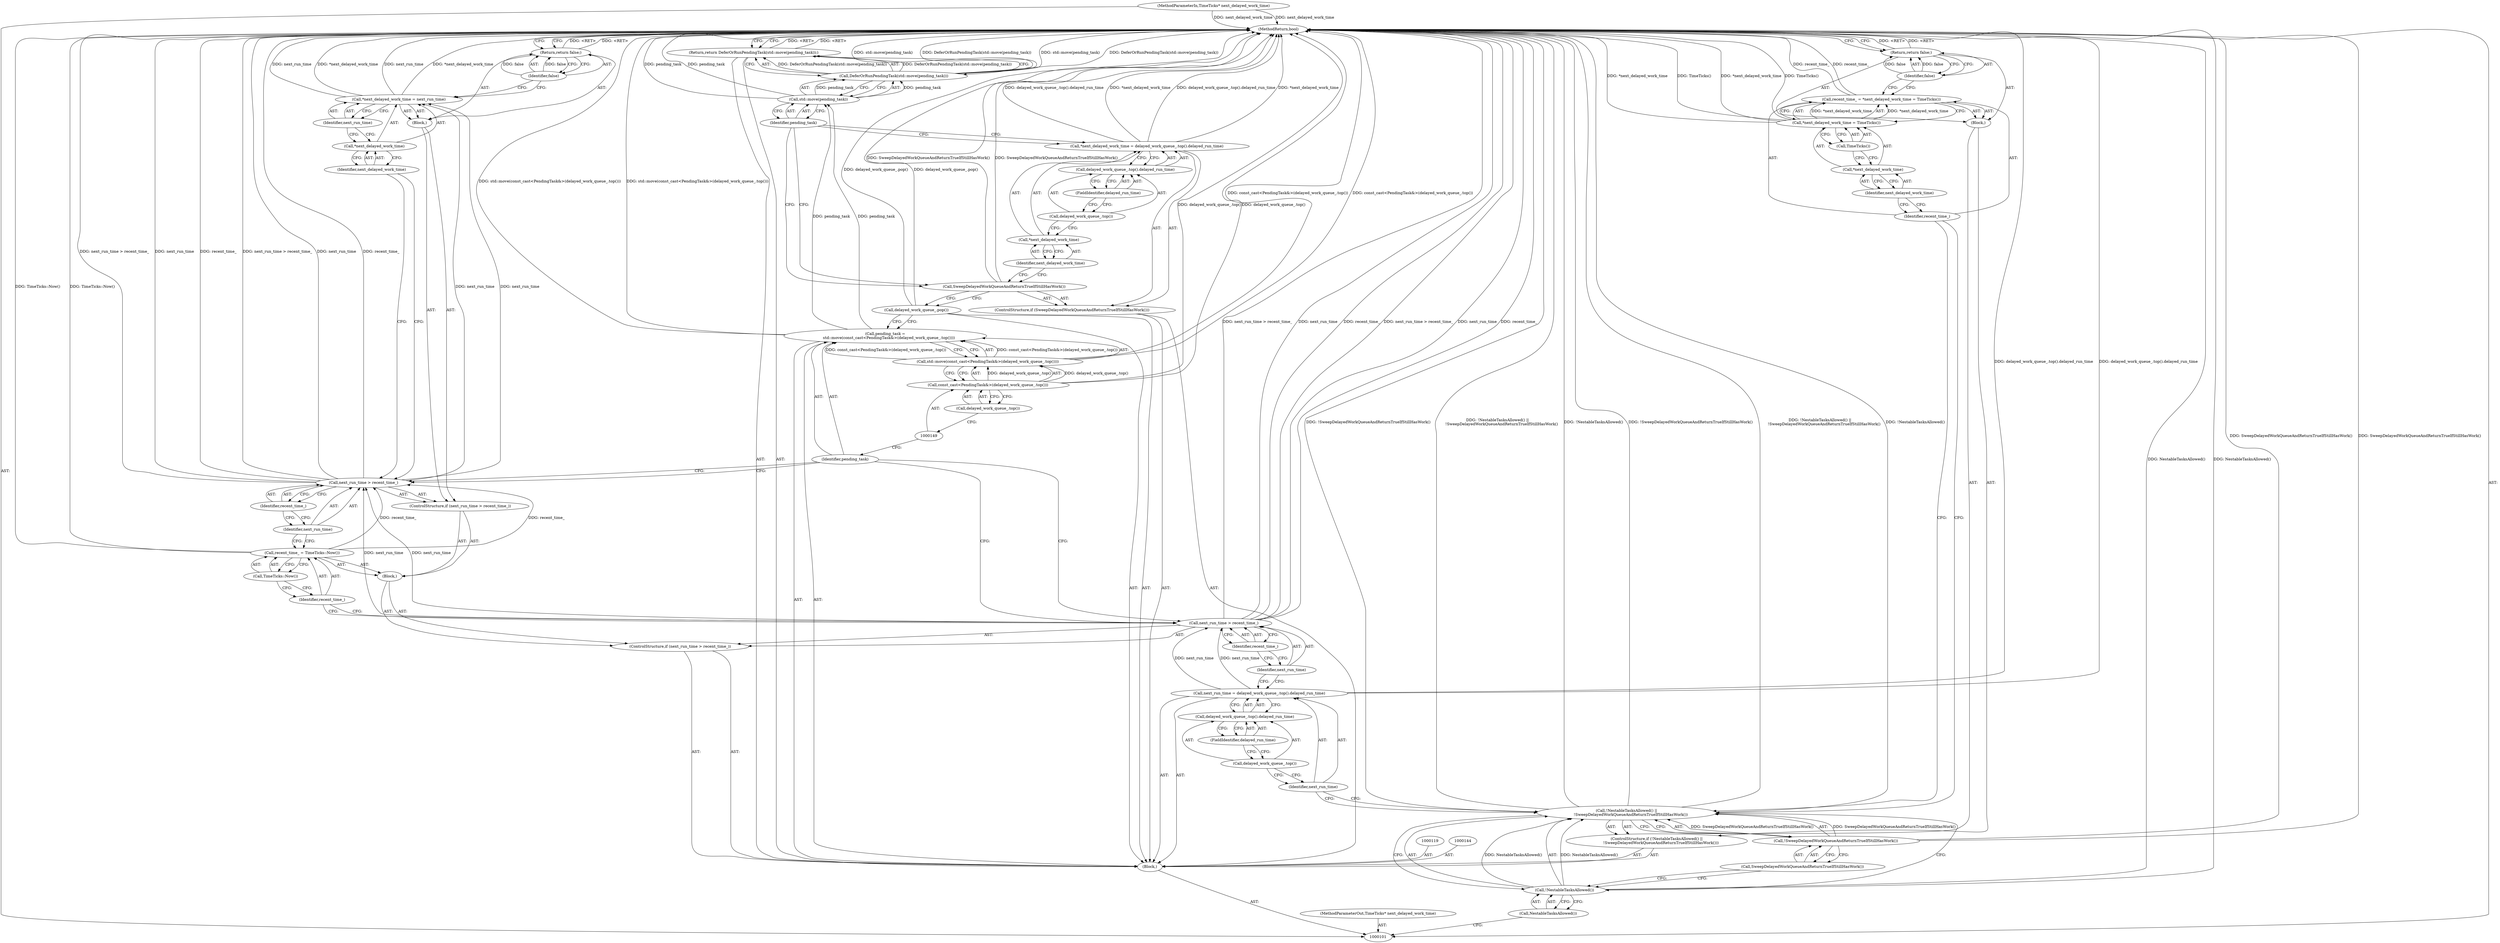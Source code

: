 digraph "0_Chrome_3ff403eecdd23a39853a4ebca52023fbba6c5d00" {
"1000164" [label="(MethodReturn,bool)"];
"1000102" [label="(MethodParameterIn,TimeTicks* next_delayed_work_time)"];
"1000231" [label="(MethodParameterOut,TimeTicks* next_delayed_work_time)"];
"1000103" [label="(Block,)"];
"1000125" [label="(ControlStructure,if (next_run_time > recent_time_))"];
"1000128" [label="(Identifier,recent_time_)"];
"1000129" [label="(Block,)"];
"1000126" [label="(Call,next_run_time > recent_time_)"];
"1000127" [label="(Identifier,next_run_time)"];
"1000132" [label="(Call,TimeTicks::Now())"];
"1000130" [label="(Call,recent_time_ = TimeTicks::Now())"];
"1000131" [label="(Identifier,recent_time_)"];
"1000136" [label="(Identifier,recent_time_)"];
"1000137" [label="(Block,)"];
"1000133" [label="(ControlStructure,if (next_run_time > recent_time_))"];
"1000134" [label="(Call,next_run_time > recent_time_)"];
"1000135" [label="(Identifier,next_run_time)"];
"1000141" [label="(Identifier,next_run_time)"];
"1000138" [label="(Call,*next_delayed_work_time = next_run_time)"];
"1000139" [label="(Call,*next_delayed_work_time)"];
"1000140" [label="(Identifier,next_delayed_work_time)"];
"1000143" [label="(Identifier,false)"];
"1000142" [label="(Return,return false;)"];
"1000145" [label="(Call,pending_task =\n      std::move(const_cast<PendingTask&>(delayed_work_queue_.top())))"];
"1000146" [label="(Identifier,pending_task)"];
"1000148" [label="(Call,const_cast<PendingTask&>(delayed_work_queue_.top()))"];
"1000150" [label="(Call,delayed_work_queue_.top())"];
"1000147" [label="(Call,std::move(const_cast<PendingTask&>(delayed_work_queue_.top())))"];
"1000104" [label="(ControlStructure,if (!NestableTasksAllowed() ||\n       !SweepDelayedWorkQueueAndReturnTrueIfStillHasWork()))"];
"1000105" [label="(Call,!NestableTasksAllowed() ||\n       !SweepDelayedWorkQueueAndReturnTrueIfStillHasWork())"];
"1000106" [label="(Call,!NestableTasksAllowed())"];
"1000107" [label="(Call,NestableTasksAllowed())"];
"1000151" [label="(Call,delayed_work_queue_.pop())"];
"1000152" [label="(ControlStructure,if (SweepDelayedWorkQueueAndReturnTrueIfStillHasWork()))"];
"1000153" [label="(Call,SweepDelayedWorkQueueAndReturnTrueIfStillHasWork())"];
"1000157" [label="(Call,delayed_work_queue_.top().delayed_run_time)"];
"1000158" [label="(Call,delayed_work_queue_.top())"];
"1000154" [label="(Call,*next_delayed_work_time = delayed_work_queue_.top().delayed_run_time)"];
"1000155" [label="(Call,*next_delayed_work_time)"];
"1000156" [label="(Identifier,next_delayed_work_time)"];
"1000159" [label="(FieldIdentifier,delayed_run_time)"];
"1000160" [label="(Return,return DeferOrRunPendingTask(std::move(pending_task));)"];
"1000162" [label="(Call,std::move(pending_task))"];
"1000163" [label="(Identifier,pending_task)"];
"1000161" [label="(Call,DeferOrRunPendingTask(std::move(pending_task)))"];
"1000110" [label="(Block,)"];
"1000108" [label="(Call,!SweepDelayedWorkQueueAndReturnTrueIfStillHasWork())"];
"1000109" [label="(Call,SweepDelayedWorkQueueAndReturnTrueIfStillHasWork())"];
"1000113" [label="(Call,*next_delayed_work_time = TimeTicks())"];
"1000114" [label="(Call,*next_delayed_work_time)"];
"1000115" [label="(Identifier,next_delayed_work_time)"];
"1000116" [label="(Call,TimeTicks())"];
"1000111" [label="(Call,recent_time_ = *next_delayed_work_time = TimeTicks())"];
"1000112" [label="(Identifier,recent_time_)"];
"1000118" [label="(Identifier,false)"];
"1000117" [label="(Return,return false;)"];
"1000120" [label="(Call,next_run_time = delayed_work_queue_.top().delayed_run_time)"];
"1000121" [label="(Identifier,next_run_time)"];
"1000122" [label="(Call,delayed_work_queue_.top().delayed_run_time)"];
"1000123" [label="(Call,delayed_work_queue_.top())"];
"1000124" [label="(FieldIdentifier,delayed_run_time)"];
"1000164" -> "1000101"  [label="AST: "];
"1000164" -> "1000117"  [label="CFG: "];
"1000164" -> "1000142"  [label="CFG: "];
"1000164" -> "1000160"  [label="CFG: "];
"1000117" -> "1000164"  [label="DDG: <RET>"];
"1000142" -> "1000164"  [label="DDG: <RET>"];
"1000160" -> "1000164"  [label="DDG: <RET>"];
"1000105" -> "1000164"  [label="DDG: !SweepDelayedWorkQueueAndReturnTrueIfStillHasWork()"];
"1000105" -> "1000164"  [label="DDG: !NestableTasksAllowed() ||\n       !SweepDelayedWorkQueueAndReturnTrueIfStillHasWork()"];
"1000105" -> "1000164"  [label="DDG: !NestableTasksAllowed()"];
"1000154" -> "1000164"  [label="DDG: delayed_work_queue_.top().delayed_run_time"];
"1000154" -> "1000164"  [label="DDG: *next_delayed_work_time"];
"1000113" -> "1000164"  [label="DDG: *next_delayed_work_time"];
"1000113" -> "1000164"  [label="DDG: TimeTicks()"];
"1000147" -> "1000164"  [label="DDG: const_cast<PendingTask&>(delayed_work_queue_.top())"];
"1000148" -> "1000164"  [label="DDG: delayed_work_queue_.top()"];
"1000126" -> "1000164"  [label="DDG: next_run_time > recent_time_"];
"1000126" -> "1000164"  [label="DDG: next_run_time"];
"1000126" -> "1000164"  [label="DDG: recent_time_"];
"1000106" -> "1000164"  [label="DDG: NestableTasksAllowed()"];
"1000151" -> "1000164"  [label="DDG: delayed_work_queue_.pop()"];
"1000130" -> "1000164"  [label="DDG: TimeTicks::Now()"];
"1000138" -> "1000164"  [label="DDG: next_run_time"];
"1000138" -> "1000164"  [label="DDG: *next_delayed_work_time"];
"1000134" -> "1000164"  [label="DDG: next_run_time > recent_time_"];
"1000134" -> "1000164"  [label="DDG: next_run_time"];
"1000134" -> "1000164"  [label="DDG: recent_time_"];
"1000153" -> "1000164"  [label="DDG: SweepDelayedWorkQueueAndReturnTrueIfStillHasWork()"];
"1000102" -> "1000164"  [label="DDG: next_delayed_work_time"];
"1000111" -> "1000164"  [label="DDG: recent_time_"];
"1000120" -> "1000164"  [label="DDG: delayed_work_queue_.top().delayed_run_time"];
"1000162" -> "1000164"  [label="DDG: pending_task"];
"1000161" -> "1000164"  [label="DDG: std::move(pending_task)"];
"1000161" -> "1000164"  [label="DDG: DeferOrRunPendingTask(std::move(pending_task))"];
"1000145" -> "1000164"  [label="DDG: std::move(const_cast<PendingTask&>(delayed_work_queue_.top()))"];
"1000108" -> "1000164"  [label="DDG: SweepDelayedWorkQueueAndReturnTrueIfStillHasWork()"];
"1000102" -> "1000101"  [label="AST: "];
"1000102" -> "1000164"  [label="DDG: next_delayed_work_time"];
"1000231" -> "1000101"  [label="AST: "];
"1000103" -> "1000101"  [label="AST: "];
"1000104" -> "1000103"  [label="AST: "];
"1000119" -> "1000103"  [label="AST: "];
"1000120" -> "1000103"  [label="AST: "];
"1000125" -> "1000103"  [label="AST: "];
"1000144" -> "1000103"  [label="AST: "];
"1000145" -> "1000103"  [label="AST: "];
"1000151" -> "1000103"  [label="AST: "];
"1000152" -> "1000103"  [label="AST: "];
"1000160" -> "1000103"  [label="AST: "];
"1000125" -> "1000103"  [label="AST: "];
"1000126" -> "1000125"  [label="AST: "];
"1000129" -> "1000125"  [label="AST: "];
"1000128" -> "1000126"  [label="AST: "];
"1000128" -> "1000127"  [label="CFG: "];
"1000126" -> "1000128"  [label="CFG: "];
"1000129" -> "1000125"  [label="AST: "];
"1000130" -> "1000129"  [label="AST: "];
"1000133" -> "1000129"  [label="AST: "];
"1000126" -> "1000125"  [label="AST: "];
"1000126" -> "1000128"  [label="CFG: "];
"1000127" -> "1000126"  [label="AST: "];
"1000128" -> "1000126"  [label="AST: "];
"1000131" -> "1000126"  [label="CFG: "];
"1000146" -> "1000126"  [label="CFG: "];
"1000126" -> "1000164"  [label="DDG: next_run_time > recent_time_"];
"1000126" -> "1000164"  [label="DDG: next_run_time"];
"1000126" -> "1000164"  [label="DDG: recent_time_"];
"1000120" -> "1000126"  [label="DDG: next_run_time"];
"1000126" -> "1000134"  [label="DDG: next_run_time"];
"1000127" -> "1000126"  [label="AST: "];
"1000127" -> "1000120"  [label="CFG: "];
"1000128" -> "1000127"  [label="CFG: "];
"1000132" -> "1000130"  [label="AST: "];
"1000132" -> "1000131"  [label="CFG: "];
"1000130" -> "1000132"  [label="CFG: "];
"1000130" -> "1000129"  [label="AST: "];
"1000130" -> "1000132"  [label="CFG: "];
"1000131" -> "1000130"  [label="AST: "];
"1000132" -> "1000130"  [label="AST: "];
"1000135" -> "1000130"  [label="CFG: "];
"1000130" -> "1000164"  [label="DDG: TimeTicks::Now()"];
"1000130" -> "1000134"  [label="DDG: recent_time_"];
"1000131" -> "1000130"  [label="AST: "];
"1000131" -> "1000126"  [label="CFG: "];
"1000132" -> "1000131"  [label="CFG: "];
"1000136" -> "1000134"  [label="AST: "];
"1000136" -> "1000135"  [label="CFG: "];
"1000134" -> "1000136"  [label="CFG: "];
"1000137" -> "1000133"  [label="AST: "];
"1000138" -> "1000137"  [label="AST: "];
"1000142" -> "1000137"  [label="AST: "];
"1000133" -> "1000129"  [label="AST: "];
"1000134" -> "1000133"  [label="AST: "];
"1000137" -> "1000133"  [label="AST: "];
"1000134" -> "1000133"  [label="AST: "];
"1000134" -> "1000136"  [label="CFG: "];
"1000135" -> "1000134"  [label="AST: "];
"1000136" -> "1000134"  [label="AST: "];
"1000140" -> "1000134"  [label="CFG: "];
"1000146" -> "1000134"  [label="CFG: "];
"1000134" -> "1000164"  [label="DDG: next_run_time > recent_time_"];
"1000134" -> "1000164"  [label="DDG: next_run_time"];
"1000134" -> "1000164"  [label="DDG: recent_time_"];
"1000126" -> "1000134"  [label="DDG: next_run_time"];
"1000130" -> "1000134"  [label="DDG: recent_time_"];
"1000134" -> "1000138"  [label="DDG: next_run_time"];
"1000135" -> "1000134"  [label="AST: "];
"1000135" -> "1000130"  [label="CFG: "];
"1000136" -> "1000135"  [label="CFG: "];
"1000141" -> "1000138"  [label="AST: "];
"1000141" -> "1000139"  [label="CFG: "];
"1000138" -> "1000141"  [label="CFG: "];
"1000138" -> "1000137"  [label="AST: "];
"1000138" -> "1000141"  [label="CFG: "];
"1000139" -> "1000138"  [label="AST: "];
"1000141" -> "1000138"  [label="AST: "];
"1000143" -> "1000138"  [label="CFG: "];
"1000138" -> "1000164"  [label="DDG: next_run_time"];
"1000138" -> "1000164"  [label="DDG: *next_delayed_work_time"];
"1000134" -> "1000138"  [label="DDG: next_run_time"];
"1000139" -> "1000138"  [label="AST: "];
"1000139" -> "1000140"  [label="CFG: "];
"1000140" -> "1000139"  [label="AST: "];
"1000141" -> "1000139"  [label="CFG: "];
"1000140" -> "1000139"  [label="AST: "];
"1000140" -> "1000134"  [label="CFG: "];
"1000139" -> "1000140"  [label="CFG: "];
"1000143" -> "1000142"  [label="AST: "];
"1000143" -> "1000138"  [label="CFG: "];
"1000142" -> "1000143"  [label="CFG: "];
"1000143" -> "1000142"  [label="DDG: false"];
"1000142" -> "1000137"  [label="AST: "];
"1000142" -> "1000143"  [label="CFG: "];
"1000143" -> "1000142"  [label="AST: "];
"1000164" -> "1000142"  [label="CFG: "];
"1000142" -> "1000164"  [label="DDG: <RET>"];
"1000143" -> "1000142"  [label="DDG: false"];
"1000145" -> "1000103"  [label="AST: "];
"1000145" -> "1000147"  [label="CFG: "];
"1000146" -> "1000145"  [label="AST: "];
"1000147" -> "1000145"  [label="AST: "];
"1000151" -> "1000145"  [label="CFG: "];
"1000145" -> "1000164"  [label="DDG: std::move(const_cast<PendingTask&>(delayed_work_queue_.top()))"];
"1000147" -> "1000145"  [label="DDG: const_cast<PendingTask&>(delayed_work_queue_.top())"];
"1000145" -> "1000162"  [label="DDG: pending_task"];
"1000146" -> "1000145"  [label="AST: "];
"1000146" -> "1000134"  [label="CFG: "];
"1000146" -> "1000126"  [label="CFG: "];
"1000149" -> "1000146"  [label="CFG: "];
"1000148" -> "1000147"  [label="AST: "];
"1000148" -> "1000150"  [label="CFG: "];
"1000149" -> "1000148"  [label="AST: "];
"1000150" -> "1000148"  [label="AST: "];
"1000147" -> "1000148"  [label="CFG: "];
"1000148" -> "1000164"  [label="DDG: delayed_work_queue_.top()"];
"1000148" -> "1000147"  [label="DDG: delayed_work_queue_.top()"];
"1000150" -> "1000148"  [label="AST: "];
"1000150" -> "1000149"  [label="CFG: "];
"1000148" -> "1000150"  [label="CFG: "];
"1000147" -> "1000145"  [label="AST: "];
"1000147" -> "1000148"  [label="CFG: "];
"1000148" -> "1000147"  [label="AST: "];
"1000145" -> "1000147"  [label="CFG: "];
"1000147" -> "1000164"  [label="DDG: const_cast<PendingTask&>(delayed_work_queue_.top())"];
"1000147" -> "1000145"  [label="DDG: const_cast<PendingTask&>(delayed_work_queue_.top())"];
"1000148" -> "1000147"  [label="DDG: delayed_work_queue_.top()"];
"1000104" -> "1000103"  [label="AST: "];
"1000105" -> "1000104"  [label="AST: "];
"1000110" -> "1000104"  [label="AST: "];
"1000105" -> "1000104"  [label="AST: "];
"1000105" -> "1000106"  [label="CFG: "];
"1000105" -> "1000108"  [label="CFG: "];
"1000106" -> "1000105"  [label="AST: "];
"1000108" -> "1000105"  [label="AST: "];
"1000112" -> "1000105"  [label="CFG: "];
"1000121" -> "1000105"  [label="CFG: "];
"1000105" -> "1000164"  [label="DDG: !SweepDelayedWorkQueueAndReturnTrueIfStillHasWork()"];
"1000105" -> "1000164"  [label="DDG: !NestableTasksAllowed() ||\n       !SweepDelayedWorkQueueAndReturnTrueIfStillHasWork()"];
"1000105" -> "1000164"  [label="DDG: !NestableTasksAllowed()"];
"1000106" -> "1000105"  [label="DDG: NestableTasksAllowed()"];
"1000108" -> "1000105"  [label="DDG: SweepDelayedWorkQueueAndReturnTrueIfStillHasWork()"];
"1000106" -> "1000105"  [label="AST: "];
"1000106" -> "1000107"  [label="CFG: "];
"1000107" -> "1000106"  [label="AST: "];
"1000109" -> "1000106"  [label="CFG: "];
"1000105" -> "1000106"  [label="CFG: "];
"1000106" -> "1000164"  [label="DDG: NestableTasksAllowed()"];
"1000106" -> "1000105"  [label="DDG: NestableTasksAllowed()"];
"1000107" -> "1000106"  [label="AST: "];
"1000107" -> "1000101"  [label="CFG: "];
"1000106" -> "1000107"  [label="CFG: "];
"1000151" -> "1000103"  [label="AST: "];
"1000151" -> "1000145"  [label="CFG: "];
"1000153" -> "1000151"  [label="CFG: "];
"1000151" -> "1000164"  [label="DDG: delayed_work_queue_.pop()"];
"1000152" -> "1000103"  [label="AST: "];
"1000153" -> "1000152"  [label="AST: "];
"1000154" -> "1000152"  [label="AST: "];
"1000153" -> "1000152"  [label="AST: "];
"1000153" -> "1000151"  [label="CFG: "];
"1000156" -> "1000153"  [label="CFG: "];
"1000163" -> "1000153"  [label="CFG: "];
"1000153" -> "1000164"  [label="DDG: SweepDelayedWorkQueueAndReturnTrueIfStillHasWork()"];
"1000157" -> "1000154"  [label="AST: "];
"1000157" -> "1000159"  [label="CFG: "];
"1000158" -> "1000157"  [label="AST: "];
"1000159" -> "1000157"  [label="AST: "];
"1000154" -> "1000157"  [label="CFG: "];
"1000158" -> "1000157"  [label="AST: "];
"1000158" -> "1000155"  [label="CFG: "];
"1000159" -> "1000158"  [label="CFG: "];
"1000154" -> "1000152"  [label="AST: "];
"1000154" -> "1000157"  [label="CFG: "];
"1000155" -> "1000154"  [label="AST: "];
"1000157" -> "1000154"  [label="AST: "];
"1000163" -> "1000154"  [label="CFG: "];
"1000154" -> "1000164"  [label="DDG: delayed_work_queue_.top().delayed_run_time"];
"1000154" -> "1000164"  [label="DDG: *next_delayed_work_time"];
"1000155" -> "1000154"  [label="AST: "];
"1000155" -> "1000156"  [label="CFG: "];
"1000156" -> "1000155"  [label="AST: "];
"1000158" -> "1000155"  [label="CFG: "];
"1000156" -> "1000155"  [label="AST: "];
"1000156" -> "1000153"  [label="CFG: "];
"1000155" -> "1000156"  [label="CFG: "];
"1000159" -> "1000157"  [label="AST: "];
"1000159" -> "1000158"  [label="CFG: "];
"1000157" -> "1000159"  [label="CFG: "];
"1000160" -> "1000103"  [label="AST: "];
"1000160" -> "1000161"  [label="CFG: "];
"1000161" -> "1000160"  [label="AST: "];
"1000164" -> "1000160"  [label="CFG: "];
"1000160" -> "1000164"  [label="DDG: <RET>"];
"1000161" -> "1000160"  [label="DDG: DeferOrRunPendingTask(std::move(pending_task))"];
"1000162" -> "1000161"  [label="AST: "];
"1000162" -> "1000163"  [label="CFG: "];
"1000163" -> "1000162"  [label="AST: "];
"1000161" -> "1000162"  [label="CFG: "];
"1000162" -> "1000164"  [label="DDG: pending_task"];
"1000162" -> "1000161"  [label="DDG: pending_task"];
"1000145" -> "1000162"  [label="DDG: pending_task"];
"1000163" -> "1000162"  [label="AST: "];
"1000163" -> "1000154"  [label="CFG: "];
"1000163" -> "1000153"  [label="CFG: "];
"1000162" -> "1000163"  [label="CFG: "];
"1000161" -> "1000160"  [label="AST: "];
"1000161" -> "1000162"  [label="CFG: "];
"1000162" -> "1000161"  [label="AST: "];
"1000160" -> "1000161"  [label="CFG: "];
"1000161" -> "1000164"  [label="DDG: std::move(pending_task)"];
"1000161" -> "1000164"  [label="DDG: DeferOrRunPendingTask(std::move(pending_task))"];
"1000161" -> "1000160"  [label="DDG: DeferOrRunPendingTask(std::move(pending_task))"];
"1000162" -> "1000161"  [label="DDG: pending_task"];
"1000110" -> "1000104"  [label="AST: "];
"1000111" -> "1000110"  [label="AST: "];
"1000117" -> "1000110"  [label="AST: "];
"1000108" -> "1000105"  [label="AST: "];
"1000108" -> "1000109"  [label="CFG: "];
"1000109" -> "1000108"  [label="AST: "];
"1000105" -> "1000108"  [label="CFG: "];
"1000108" -> "1000164"  [label="DDG: SweepDelayedWorkQueueAndReturnTrueIfStillHasWork()"];
"1000108" -> "1000105"  [label="DDG: SweepDelayedWorkQueueAndReturnTrueIfStillHasWork()"];
"1000109" -> "1000108"  [label="AST: "];
"1000109" -> "1000106"  [label="CFG: "];
"1000108" -> "1000109"  [label="CFG: "];
"1000113" -> "1000111"  [label="AST: "];
"1000113" -> "1000116"  [label="CFG: "];
"1000114" -> "1000113"  [label="AST: "];
"1000116" -> "1000113"  [label="AST: "];
"1000111" -> "1000113"  [label="CFG: "];
"1000113" -> "1000164"  [label="DDG: *next_delayed_work_time"];
"1000113" -> "1000164"  [label="DDG: TimeTicks()"];
"1000113" -> "1000111"  [label="DDG: *next_delayed_work_time"];
"1000114" -> "1000113"  [label="AST: "];
"1000114" -> "1000115"  [label="CFG: "];
"1000115" -> "1000114"  [label="AST: "];
"1000116" -> "1000114"  [label="CFG: "];
"1000115" -> "1000114"  [label="AST: "];
"1000115" -> "1000112"  [label="CFG: "];
"1000114" -> "1000115"  [label="CFG: "];
"1000116" -> "1000113"  [label="AST: "];
"1000116" -> "1000114"  [label="CFG: "];
"1000113" -> "1000116"  [label="CFG: "];
"1000111" -> "1000110"  [label="AST: "];
"1000111" -> "1000113"  [label="CFG: "];
"1000112" -> "1000111"  [label="AST: "];
"1000113" -> "1000111"  [label="AST: "];
"1000118" -> "1000111"  [label="CFG: "];
"1000111" -> "1000164"  [label="DDG: recent_time_"];
"1000113" -> "1000111"  [label="DDG: *next_delayed_work_time"];
"1000112" -> "1000111"  [label="AST: "];
"1000112" -> "1000105"  [label="CFG: "];
"1000115" -> "1000112"  [label="CFG: "];
"1000118" -> "1000117"  [label="AST: "];
"1000118" -> "1000111"  [label="CFG: "];
"1000117" -> "1000118"  [label="CFG: "];
"1000118" -> "1000117"  [label="DDG: false"];
"1000117" -> "1000110"  [label="AST: "];
"1000117" -> "1000118"  [label="CFG: "];
"1000118" -> "1000117"  [label="AST: "];
"1000164" -> "1000117"  [label="CFG: "];
"1000117" -> "1000164"  [label="DDG: <RET>"];
"1000118" -> "1000117"  [label="DDG: false"];
"1000120" -> "1000103"  [label="AST: "];
"1000120" -> "1000122"  [label="CFG: "];
"1000121" -> "1000120"  [label="AST: "];
"1000122" -> "1000120"  [label="AST: "];
"1000127" -> "1000120"  [label="CFG: "];
"1000120" -> "1000164"  [label="DDG: delayed_work_queue_.top().delayed_run_time"];
"1000120" -> "1000126"  [label="DDG: next_run_time"];
"1000121" -> "1000120"  [label="AST: "];
"1000121" -> "1000105"  [label="CFG: "];
"1000123" -> "1000121"  [label="CFG: "];
"1000122" -> "1000120"  [label="AST: "];
"1000122" -> "1000124"  [label="CFG: "];
"1000123" -> "1000122"  [label="AST: "];
"1000124" -> "1000122"  [label="AST: "];
"1000120" -> "1000122"  [label="CFG: "];
"1000123" -> "1000122"  [label="AST: "];
"1000123" -> "1000121"  [label="CFG: "];
"1000124" -> "1000123"  [label="CFG: "];
"1000124" -> "1000122"  [label="AST: "];
"1000124" -> "1000123"  [label="CFG: "];
"1000122" -> "1000124"  [label="CFG: "];
}

